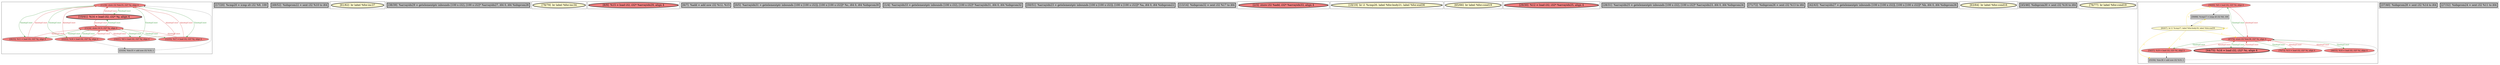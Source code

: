 
digraph G {





subgraph cluster24 {


node860 [fillcolor=lightcoral,label="[11/36]  store i32 %inc35, i32* %j, align 4",shape=ellipse,style=filled ]
node864 [penwidth=3.0,fontsize=20,fillcolor=lightcoral,label="[10/41]  %14 = load i32, i32* %j, align 4",shape=ellipse,style=filled ]
node858 [fillcolor=grey,label="[23/24]  %inc35 = add nsw i32 %18, 1",shape=rectangle,style=filled ]
node861 [fillcolor=lightcoral,label="[16/21]  %9 = load i32, i32* %j, align 4",shape=ellipse,style=filled ]
node865 [fillcolor=lightcoral,label="[22/25]  %18 = load i32, i32* %j, align 4",shape=ellipse,style=filled ]
node862 [fillcolor=lightcoral,label="[12/35]  %17 = load i32, i32* %j, align 4",shape=ellipse,style=filled ]
node859 [fillcolor=lightcoral,label="[26/33]  %11 = load i32, i32* %j, align 4",shape=ellipse,style=filled ]
node863 [fillcolor=lightcoral,label="[15/34]  store i32 0, i32* %j, align 4",shape=ellipse,style=filled ]

node863->node864 [style=solid,color=forestgreen,label="T|indep|Const",penwidth=1.0,fontcolor=forestgreen ]
node862->node863 [style=solid,color=firebrick3,label="A|indep|Const",penwidth=1.0,fontcolor=firebrick3 ]
node863->node861 [style=solid,color=forestgreen,label="T|indep|Const",penwidth=1.0,fontcolor=forestgreen ]
node862->node860 [style=solid,color=firebrick3,label="A|indep|Const",penwidth=1.0,fontcolor=firebrick3 ]
node861->node860 [style=solid,color=firebrick3,label="A|indep|Const",penwidth=1.0,fontcolor=firebrick3 ]
node859->node863 [style=solid,color=firebrick3,label="A|indep|Const",penwidth=1.0,fontcolor=firebrick3 ]
node861->node863 [style=solid,color=firebrick3,label="A|indep|Const",penwidth=1.0,fontcolor=firebrick3 ]
node865->node858 [style=solid,color=black,label="",penwidth=0.5,fontcolor=black ]
node864->node863 [style=solid,color=firebrick3,label="A|indep|Const",penwidth=1.0,fontcolor=firebrick3 ]
node860->node861 [style=solid,color=forestgreen,label="T|indep|Const",penwidth=1.0,fontcolor=forestgreen ]
node860->node862 [style=solid,color=forestgreen,label="T|indep|Const",penwidth=1.0,fontcolor=forestgreen ]
node863->node859 [style=solid,color=forestgreen,label="T|indep|Const",penwidth=1.0,fontcolor=forestgreen ]
node865->node863 [style=solid,color=firebrick3,label="A|indep|Const",penwidth=1.0,fontcolor=firebrick3 ]
node863->node865 [style=solid,color=forestgreen,label="T|indep|Const",penwidth=1.0,fontcolor=forestgreen ]
node858->node860 [style=solid,color=black,label="",penwidth=0.5,fontcolor=black ]
node864->node860 [style=solid,color=firebrick3,label="A|indep|Const",penwidth=1.0,fontcolor=firebrick3 ]
node860->node865 [style=solid,color=forestgreen,label="T|indep|Const",penwidth=1.0,fontcolor=forestgreen ]
node863->node862 [style=solid,color=forestgreen,label="T|indep|Const",penwidth=1.0,fontcolor=forestgreen ]
node860->node864 [style=solid,color=forestgreen,label="T|indep|Const",penwidth=1.0,fontcolor=forestgreen ]
node865->node860 [style=solid,color=firebrick3,label="A|indep|Const",penwidth=1.0,fontcolor=firebrick3 ]
node859->node860 [style=solid,color=firebrick3,label="A|indep|Const",penwidth=1.0,fontcolor=firebrick3 ]
node860->node859 [style=solid,color=forestgreen,label="T|indep|Const",penwidth=1.0,fontcolor=forestgreen ]


}

subgraph cluster22 {


node856 [penwidth=3.0,fontsize=20,fillcolor=grey,label="[17/20]  %cmp20 = icmp slt i32 %9, 100",shape=rectangle,style=filled ]



}

subgraph cluster20 {


node854 [penwidth=3.0,fontsize=20,fillcolor=grey,label="[49/52]  %idxprom22 = sext i32 %10 to i64",shape=rectangle,style=filled ]



}

subgraph cluster18 {


node852 [penwidth=3.0,fontsize=20,fillcolor=lemonchiffon,label="[61/62]  br label %for.inc37",shape=ellipse,style=filled ]



}

subgraph cluster16 {


node850 [penwidth=3.0,fontsize=20,fillcolor=grey,label="[38/39]  %arrayidx29 = getelementptr inbounds [100 x i32], [100 x i32]* %arrayidx27, i64 0, i64 %idxprom28",shape=rectangle,style=filled ]



}

subgraph cluster17 {


node851 [penwidth=3.0,fontsize=20,fillcolor=lemonchiffon,label="[78/79]  br label %for.inc34",shape=ellipse,style=filled ]



}

subgraph cluster4 {


node830 [penwidth=3.0,fontsize=20,fillcolor=lightcoral,label="[8/9]  %15 = load i32, i32* %arrayidx29, align 4",shape=ellipse,style=filled ]



}

subgraph cluster3 {


node829 [penwidth=3.0,fontsize=20,fillcolor=grey,label="[6/7]  %add = add nsw i32 %12, %15",shape=rectangle,style=filled ]



}

subgraph cluster2 {


node828 [penwidth=3.0,fontsize=20,fillcolor=grey,label="[0/5]  %arrayidx31 = getelementptr inbounds [100 x [100 x i32]], [100 x [100 x i32]]* %c, i64 0, i64 %idxprom30",shape=rectangle,style=filled ]



}

subgraph cluster1 {


node827 [penwidth=3.0,fontsize=20,fillcolor=grey,label="[1/4]  %arrayidx33 = getelementptr inbounds [100 x i32], [100 x i32]* %arrayidx31, i64 0, i64 %idxprom32",shape=rectangle,style=filled ]



}

subgraph cluster12 {


node846 [penwidth=3.0,fontsize=20,fillcolor=grey,label="[50/51]  %arrayidx23 = getelementptr inbounds [100 x [100 x i32]], [100 x [100 x i32]]* %a, i64 0, i64 %idxprom22",shape=rectangle,style=filled ]



}

subgraph cluster5 {


node831 [penwidth=3.0,fontsize=20,fillcolor=grey,label="[13/14]  %idxprom32 = sext i32 %17 to i64",shape=rectangle,style=filled ]



}

subgraph cluster0 {


node826 [penwidth=3.0,fontsize=20,fillcolor=lightcoral,label="[2/3]  store i32 %add, i32* %arrayidx33, align 4",shape=ellipse,style=filled ]



}

subgraph cluster6 {


node832 [penwidth=3.0,fontsize=20,fillcolor=lemonchiffon,label="[18/19]  br i1 %cmp20, label %for.body21, label %for.end36",shape=ellipse,style=filled ]



}

subgraph cluster14 {


node848 [penwidth=3.0,fontsize=20,fillcolor=lemonchiffon,label="[65/66]  br label %for.cond19",shape=ellipse,style=filled ]



}

subgraph cluster7 {


node833 [penwidth=3.0,fontsize=20,fillcolor=lightcoral,label="[29/30]  %12 = load i32, i32* %arrayidx25, align 4",shape=ellipse,style=filled ]



}

subgraph cluster23 {


node857 [penwidth=3.0,fontsize=20,fillcolor=grey,label="[28/31]  %arrayidx25 = getelementptr inbounds [100 x i32], [100 x i32]* %arrayidx23, i64 0, i64 %idxprom24",shape=rectangle,style=filled ]



}

subgraph cluster8 {


node834 [penwidth=3.0,fontsize=20,fillcolor=grey,label="[71/72]  %idxprom26 = sext i32 %13 to i64",shape=rectangle,style=filled ]



}

subgraph cluster21 {


node855 [penwidth=3.0,fontsize=20,fillcolor=grey,label="[42/43]  %arrayidx27 = getelementptr inbounds [100 x [100 x i32]], [100 x [100 x i32]]* %b, i64 0, i64 %idxprom26",shape=rectangle,style=filled ]



}

subgraph cluster9 {


node835 [penwidth=3.0,fontsize=20,fillcolor=lemonchiffon,label="[63/64]  br label %for.cond16",shape=ellipse,style=filled ]



}

subgraph cluster19 {


node853 [penwidth=3.0,fontsize=20,fillcolor=grey,label="[45/46]  %idxprom30 = sext i32 %16 to i64",shape=rectangle,style=filled ]



}

subgraph cluster10 {


node836 [penwidth=3.0,fontsize=20,fillcolor=lemonchiffon,label="[76/77]  br label %for.cond19",shape=ellipse,style=filled ]



}

subgraph cluster11 {


node845 [fillcolor=lightcoral,label="[58/69]  %8 = load i32, i32* %i, align 4",shape=ellipse,style=filled ]
node843 [fillcolor=lightcoral,label="[48/53]  %10 = load i32, i32* %i, align 4",shape=ellipse,style=filled ]
node837 [fillcolor=grey,label="[55/56]  %inc38 = add nsw i32 %19, 1",shape=rectangle,style=filled ]
node844 [fillcolor=grey,label="[59/68]  %cmp17 = icmp slt i32 %8, 100",shape=rectangle,style=filled ]
node841 [fillcolor=lightcoral,label="[54/57]  %19 = load i32, i32* %i, align 4",shape=ellipse,style=filled ]
node839 [penwidth=3.0,fontsize=20,fillcolor=lightcoral,label="[44/75]  %16 = load i32, i32* %i, align 4",shape=ellipse,style=filled ]
node840 [fillcolor=lemonchiffon,label="[60/67]  br i1 %cmp17, label %for.body18, label %for.end39",shape=ellipse,style=filled ]
node838 [fillcolor=lightcoral,label="[47/74]  store i32 %inc38, i32* %i, align 4",shape=ellipse,style=filled ]
node842 [fillcolor=lightcoral,label="[70/73]  %13 = load i32, i32* %i, align 4",shape=ellipse,style=filled ]

node844->node840 [style=solid,color=black,label="",penwidth=0.5,fontcolor=black ]
node840->node837 [style=solid,color=gold,label="C",penwidth=1.0,fontcolor=gold ]
node838->node842 [style=solid,color=forestgreen,label="T|indep|Const",penwidth=1.0,fontcolor=forestgreen ]
node845->node844 [style=solid,color=black,label="",penwidth=0.5,fontcolor=black ]
node838->node845 [style=solid,color=forestgreen,label="T|indep|Const",penwidth=1.0,fontcolor=forestgreen ]
node843->node838 [style=solid,color=firebrick3,label="A|indep|Const",penwidth=1.0,fontcolor=firebrick3 ]
node840->node844 [style=solid,color=gold,label="C",penwidth=1.0,fontcolor=gold ]
node840->node841 [style=solid,color=gold,label="C",penwidth=1.0,fontcolor=gold ]
node837->node838 [style=solid,color=black,label="",penwidth=0.5,fontcolor=black ]
node841->node838 [style=solid,color=firebrick3,label="A|indep|Const",penwidth=1.0,fontcolor=firebrick3 ]
node842->node838 [style=solid,color=firebrick3,label="A|indep|Const",penwidth=1.0,fontcolor=firebrick3 ]
node838->node843 [style=solid,color=forestgreen,label="T|indep|Const",penwidth=1.0,fontcolor=forestgreen ]
node840->node838 [style=solid,color=gold,label="C",penwidth=1.0,fontcolor=gold ]
node845->node838 [style=solid,color=firebrick3,label="A|indep|Const",penwidth=1.0,fontcolor=firebrick3 ]
node840->node845 [style=solid,color=gold,label="C",penwidth=1.0,fontcolor=gold ]
node841->node837 [style=solid,color=black,label="",penwidth=0.5,fontcolor=black ]
node840->node840 [style=solid,color=gold,label="C",penwidth=1.0,fontcolor=gold ]
node838->node839 [style=solid,color=forestgreen,label="T|indep|Const",penwidth=1.0,fontcolor=forestgreen ]
node838->node841 [style=solid,color=forestgreen,label="T|indep|Const",penwidth=1.0,fontcolor=forestgreen ]
node839->node838 [style=solid,color=firebrick3,label="A|indep|Const",penwidth=1.0,fontcolor=firebrick3 ]


}

subgraph cluster13 {


node847 [penwidth=3.0,fontsize=20,fillcolor=grey,label="[37/40]  %idxprom28 = sext i32 %14 to i64",shape=rectangle,style=filled ]



}

subgraph cluster15 {


node849 [penwidth=3.0,fontsize=20,fillcolor=grey,label="[27/32]  %idxprom24 = sext i32 %11 to i64",shape=rectangle,style=filled ]



}

}

